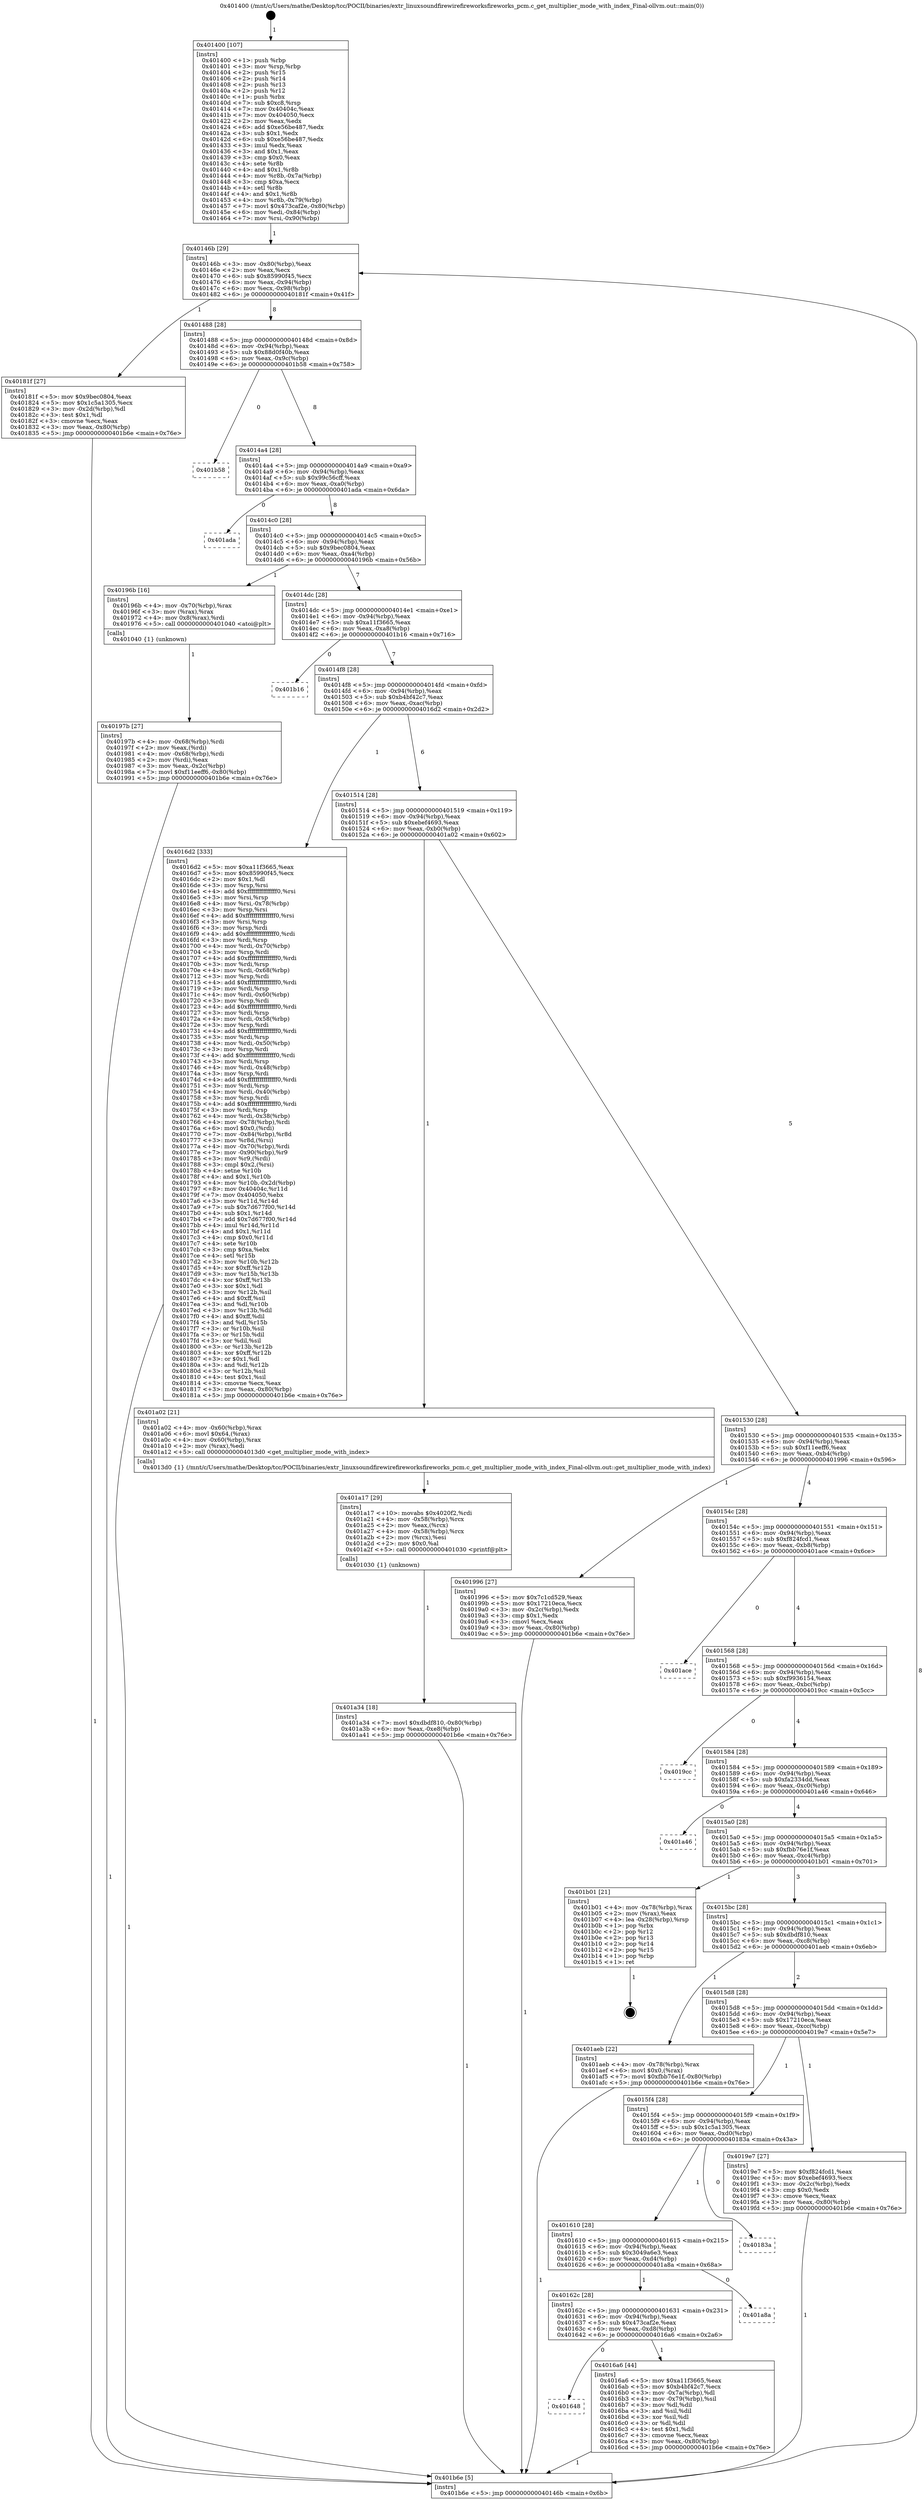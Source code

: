 digraph "0x401400" {
  label = "0x401400 (/mnt/c/Users/mathe/Desktop/tcc/POCII/binaries/extr_linuxsoundfirewirefireworksfireworks_pcm.c_get_multiplier_mode_with_index_Final-ollvm.out::main(0))"
  labelloc = "t"
  node[shape=record]

  Entry [label="",width=0.3,height=0.3,shape=circle,fillcolor=black,style=filled]
  "0x40146b" [label="{
     0x40146b [29]\l
     | [instrs]\l
     &nbsp;&nbsp;0x40146b \<+3\>: mov -0x80(%rbp),%eax\l
     &nbsp;&nbsp;0x40146e \<+2\>: mov %eax,%ecx\l
     &nbsp;&nbsp;0x401470 \<+6\>: sub $0x85990f45,%ecx\l
     &nbsp;&nbsp;0x401476 \<+6\>: mov %eax,-0x94(%rbp)\l
     &nbsp;&nbsp;0x40147c \<+6\>: mov %ecx,-0x98(%rbp)\l
     &nbsp;&nbsp;0x401482 \<+6\>: je 000000000040181f \<main+0x41f\>\l
  }"]
  "0x40181f" [label="{
     0x40181f [27]\l
     | [instrs]\l
     &nbsp;&nbsp;0x40181f \<+5\>: mov $0x9bec0804,%eax\l
     &nbsp;&nbsp;0x401824 \<+5\>: mov $0x1c5a1305,%ecx\l
     &nbsp;&nbsp;0x401829 \<+3\>: mov -0x2d(%rbp),%dl\l
     &nbsp;&nbsp;0x40182c \<+3\>: test $0x1,%dl\l
     &nbsp;&nbsp;0x40182f \<+3\>: cmovne %ecx,%eax\l
     &nbsp;&nbsp;0x401832 \<+3\>: mov %eax,-0x80(%rbp)\l
     &nbsp;&nbsp;0x401835 \<+5\>: jmp 0000000000401b6e \<main+0x76e\>\l
  }"]
  "0x401488" [label="{
     0x401488 [28]\l
     | [instrs]\l
     &nbsp;&nbsp;0x401488 \<+5\>: jmp 000000000040148d \<main+0x8d\>\l
     &nbsp;&nbsp;0x40148d \<+6\>: mov -0x94(%rbp),%eax\l
     &nbsp;&nbsp;0x401493 \<+5\>: sub $0x88d0f40b,%eax\l
     &nbsp;&nbsp;0x401498 \<+6\>: mov %eax,-0x9c(%rbp)\l
     &nbsp;&nbsp;0x40149e \<+6\>: je 0000000000401b58 \<main+0x758\>\l
  }"]
  Exit [label="",width=0.3,height=0.3,shape=circle,fillcolor=black,style=filled,peripheries=2]
  "0x401b58" [label="{
     0x401b58\l
  }", style=dashed]
  "0x4014a4" [label="{
     0x4014a4 [28]\l
     | [instrs]\l
     &nbsp;&nbsp;0x4014a4 \<+5\>: jmp 00000000004014a9 \<main+0xa9\>\l
     &nbsp;&nbsp;0x4014a9 \<+6\>: mov -0x94(%rbp),%eax\l
     &nbsp;&nbsp;0x4014af \<+5\>: sub $0x99c56cff,%eax\l
     &nbsp;&nbsp;0x4014b4 \<+6\>: mov %eax,-0xa0(%rbp)\l
     &nbsp;&nbsp;0x4014ba \<+6\>: je 0000000000401ada \<main+0x6da\>\l
  }"]
  "0x401a34" [label="{
     0x401a34 [18]\l
     | [instrs]\l
     &nbsp;&nbsp;0x401a34 \<+7\>: movl $0xdbdf810,-0x80(%rbp)\l
     &nbsp;&nbsp;0x401a3b \<+6\>: mov %eax,-0xe8(%rbp)\l
     &nbsp;&nbsp;0x401a41 \<+5\>: jmp 0000000000401b6e \<main+0x76e\>\l
  }"]
  "0x401ada" [label="{
     0x401ada\l
  }", style=dashed]
  "0x4014c0" [label="{
     0x4014c0 [28]\l
     | [instrs]\l
     &nbsp;&nbsp;0x4014c0 \<+5\>: jmp 00000000004014c5 \<main+0xc5\>\l
     &nbsp;&nbsp;0x4014c5 \<+6\>: mov -0x94(%rbp),%eax\l
     &nbsp;&nbsp;0x4014cb \<+5\>: sub $0x9bec0804,%eax\l
     &nbsp;&nbsp;0x4014d0 \<+6\>: mov %eax,-0xa4(%rbp)\l
     &nbsp;&nbsp;0x4014d6 \<+6\>: je 000000000040196b \<main+0x56b\>\l
  }"]
  "0x401a17" [label="{
     0x401a17 [29]\l
     | [instrs]\l
     &nbsp;&nbsp;0x401a17 \<+10\>: movabs $0x4020f2,%rdi\l
     &nbsp;&nbsp;0x401a21 \<+4\>: mov -0x58(%rbp),%rcx\l
     &nbsp;&nbsp;0x401a25 \<+2\>: mov %eax,(%rcx)\l
     &nbsp;&nbsp;0x401a27 \<+4\>: mov -0x58(%rbp),%rcx\l
     &nbsp;&nbsp;0x401a2b \<+2\>: mov (%rcx),%esi\l
     &nbsp;&nbsp;0x401a2d \<+2\>: mov $0x0,%al\l
     &nbsp;&nbsp;0x401a2f \<+5\>: call 0000000000401030 \<printf@plt\>\l
     | [calls]\l
     &nbsp;&nbsp;0x401030 \{1\} (unknown)\l
  }"]
  "0x40196b" [label="{
     0x40196b [16]\l
     | [instrs]\l
     &nbsp;&nbsp;0x40196b \<+4\>: mov -0x70(%rbp),%rax\l
     &nbsp;&nbsp;0x40196f \<+3\>: mov (%rax),%rax\l
     &nbsp;&nbsp;0x401972 \<+4\>: mov 0x8(%rax),%rdi\l
     &nbsp;&nbsp;0x401976 \<+5\>: call 0000000000401040 \<atoi@plt\>\l
     | [calls]\l
     &nbsp;&nbsp;0x401040 \{1\} (unknown)\l
  }"]
  "0x4014dc" [label="{
     0x4014dc [28]\l
     | [instrs]\l
     &nbsp;&nbsp;0x4014dc \<+5\>: jmp 00000000004014e1 \<main+0xe1\>\l
     &nbsp;&nbsp;0x4014e1 \<+6\>: mov -0x94(%rbp),%eax\l
     &nbsp;&nbsp;0x4014e7 \<+5\>: sub $0xa11f3665,%eax\l
     &nbsp;&nbsp;0x4014ec \<+6\>: mov %eax,-0xa8(%rbp)\l
     &nbsp;&nbsp;0x4014f2 \<+6\>: je 0000000000401b16 \<main+0x716\>\l
  }"]
  "0x40197b" [label="{
     0x40197b [27]\l
     | [instrs]\l
     &nbsp;&nbsp;0x40197b \<+4\>: mov -0x68(%rbp),%rdi\l
     &nbsp;&nbsp;0x40197f \<+2\>: mov %eax,(%rdi)\l
     &nbsp;&nbsp;0x401981 \<+4\>: mov -0x68(%rbp),%rdi\l
     &nbsp;&nbsp;0x401985 \<+2\>: mov (%rdi),%eax\l
     &nbsp;&nbsp;0x401987 \<+3\>: mov %eax,-0x2c(%rbp)\l
     &nbsp;&nbsp;0x40198a \<+7\>: movl $0xf11eeff6,-0x80(%rbp)\l
     &nbsp;&nbsp;0x401991 \<+5\>: jmp 0000000000401b6e \<main+0x76e\>\l
  }"]
  "0x401b16" [label="{
     0x401b16\l
  }", style=dashed]
  "0x4014f8" [label="{
     0x4014f8 [28]\l
     | [instrs]\l
     &nbsp;&nbsp;0x4014f8 \<+5\>: jmp 00000000004014fd \<main+0xfd\>\l
     &nbsp;&nbsp;0x4014fd \<+6\>: mov -0x94(%rbp),%eax\l
     &nbsp;&nbsp;0x401503 \<+5\>: sub $0xb4bf42c7,%eax\l
     &nbsp;&nbsp;0x401508 \<+6\>: mov %eax,-0xac(%rbp)\l
     &nbsp;&nbsp;0x40150e \<+6\>: je 00000000004016d2 \<main+0x2d2\>\l
  }"]
  "0x401400" [label="{
     0x401400 [107]\l
     | [instrs]\l
     &nbsp;&nbsp;0x401400 \<+1\>: push %rbp\l
     &nbsp;&nbsp;0x401401 \<+3\>: mov %rsp,%rbp\l
     &nbsp;&nbsp;0x401404 \<+2\>: push %r15\l
     &nbsp;&nbsp;0x401406 \<+2\>: push %r14\l
     &nbsp;&nbsp;0x401408 \<+2\>: push %r13\l
     &nbsp;&nbsp;0x40140a \<+2\>: push %r12\l
     &nbsp;&nbsp;0x40140c \<+1\>: push %rbx\l
     &nbsp;&nbsp;0x40140d \<+7\>: sub $0xc8,%rsp\l
     &nbsp;&nbsp;0x401414 \<+7\>: mov 0x40404c,%eax\l
     &nbsp;&nbsp;0x40141b \<+7\>: mov 0x404050,%ecx\l
     &nbsp;&nbsp;0x401422 \<+2\>: mov %eax,%edx\l
     &nbsp;&nbsp;0x401424 \<+6\>: add $0xe56be487,%edx\l
     &nbsp;&nbsp;0x40142a \<+3\>: sub $0x1,%edx\l
     &nbsp;&nbsp;0x40142d \<+6\>: sub $0xe56be487,%edx\l
     &nbsp;&nbsp;0x401433 \<+3\>: imul %edx,%eax\l
     &nbsp;&nbsp;0x401436 \<+3\>: and $0x1,%eax\l
     &nbsp;&nbsp;0x401439 \<+3\>: cmp $0x0,%eax\l
     &nbsp;&nbsp;0x40143c \<+4\>: sete %r8b\l
     &nbsp;&nbsp;0x401440 \<+4\>: and $0x1,%r8b\l
     &nbsp;&nbsp;0x401444 \<+4\>: mov %r8b,-0x7a(%rbp)\l
     &nbsp;&nbsp;0x401448 \<+3\>: cmp $0xa,%ecx\l
     &nbsp;&nbsp;0x40144b \<+4\>: setl %r8b\l
     &nbsp;&nbsp;0x40144f \<+4\>: and $0x1,%r8b\l
     &nbsp;&nbsp;0x401453 \<+4\>: mov %r8b,-0x79(%rbp)\l
     &nbsp;&nbsp;0x401457 \<+7\>: movl $0x473caf2e,-0x80(%rbp)\l
     &nbsp;&nbsp;0x40145e \<+6\>: mov %edi,-0x84(%rbp)\l
     &nbsp;&nbsp;0x401464 \<+7\>: mov %rsi,-0x90(%rbp)\l
  }"]
  "0x4016d2" [label="{
     0x4016d2 [333]\l
     | [instrs]\l
     &nbsp;&nbsp;0x4016d2 \<+5\>: mov $0xa11f3665,%eax\l
     &nbsp;&nbsp;0x4016d7 \<+5\>: mov $0x85990f45,%ecx\l
     &nbsp;&nbsp;0x4016dc \<+2\>: mov $0x1,%dl\l
     &nbsp;&nbsp;0x4016de \<+3\>: mov %rsp,%rsi\l
     &nbsp;&nbsp;0x4016e1 \<+4\>: add $0xfffffffffffffff0,%rsi\l
     &nbsp;&nbsp;0x4016e5 \<+3\>: mov %rsi,%rsp\l
     &nbsp;&nbsp;0x4016e8 \<+4\>: mov %rsi,-0x78(%rbp)\l
     &nbsp;&nbsp;0x4016ec \<+3\>: mov %rsp,%rsi\l
     &nbsp;&nbsp;0x4016ef \<+4\>: add $0xfffffffffffffff0,%rsi\l
     &nbsp;&nbsp;0x4016f3 \<+3\>: mov %rsi,%rsp\l
     &nbsp;&nbsp;0x4016f6 \<+3\>: mov %rsp,%rdi\l
     &nbsp;&nbsp;0x4016f9 \<+4\>: add $0xfffffffffffffff0,%rdi\l
     &nbsp;&nbsp;0x4016fd \<+3\>: mov %rdi,%rsp\l
     &nbsp;&nbsp;0x401700 \<+4\>: mov %rdi,-0x70(%rbp)\l
     &nbsp;&nbsp;0x401704 \<+3\>: mov %rsp,%rdi\l
     &nbsp;&nbsp;0x401707 \<+4\>: add $0xfffffffffffffff0,%rdi\l
     &nbsp;&nbsp;0x40170b \<+3\>: mov %rdi,%rsp\l
     &nbsp;&nbsp;0x40170e \<+4\>: mov %rdi,-0x68(%rbp)\l
     &nbsp;&nbsp;0x401712 \<+3\>: mov %rsp,%rdi\l
     &nbsp;&nbsp;0x401715 \<+4\>: add $0xfffffffffffffff0,%rdi\l
     &nbsp;&nbsp;0x401719 \<+3\>: mov %rdi,%rsp\l
     &nbsp;&nbsp;0x40171c \<+4\>: mov %rdi,-0x60(%rbp)\l
     &nbsp;&nbsp;0x401720 \<+3\>: mov %rsp,%rdi\l
     &nbsp;&nbsp;0x401723 \<+4\>: add $0xfffffffffffffff0,%rdi\l
     &nbsp;&nbsp;0x401727 \<+3\>: mov %rdi,%rsp\l
     &nbsp;&nbsp;0x40172a \<+4\>: mov %rdi,-0x58(%rbp)\l
     &nbsp;&nbsp;0x40172e \<+3\>: mov %rsp,%rdi\l
     &nbsp;&nbsp;0x401731 \<+4\>: add $0xfffffffffffffff0,%rdi\l
     &nbsp;&nbsp;0x401735 \<+3\>: mov %rdi,%rsp\l
     &nbsp;&nbsp;0x401738 \<+4\>: mov %rdi,-0x50(%rbp)\l
     &nbsp;&nbsp;0x40173c \<+3\>: mov %rsp,%rdi\l
     &nbsp;&nbsp;0x40173f \<+4\>: add $0xfffffffffffffff0,%rdi\l
     &nbsp;&nbsp;0x401743 \<+3\>: mov %rdi,%rsp\l
     &nbsp;&nbsp;0x401746 \<+4\>: mov %rdi,-0x48(%rbp)\l
     &nbsp;&nbsp;0x40174a \<+3\>: mov %rsp,%rdi\l
     &nbsp;&nbsp;0x40174d \<+4\>: add $0xfffffffffffffff0,%rdi\l
     &nbsp;&nbsp;0x401751 \<+3\>: mov %rdi,%rsp\l
     &nbsp;&nbsp;0x401754 \<+4\>: mov %rdi,-0x40(%rbp)\l
     &nbsp;&nbsp;0x401758 \<+3\>: mov %rsp,%rdi\l
     &nbsp;&nbsp;0x40175b \<+4\>: add $0xfffffffffffffff0,%rdi\l
     &nbsp;&nbsp;0x40175f \<+3\>: mov %rdi,%rsp\l
     &nbsp;&nbsp;0x401762 \<+4\>: mov %rdi,-0x38(%rbp)\l
     &nbsp;&nbsp;0x401766 \<+4\>: mov -0x78(%rbp),%rdi\l
     &nbsp;&nbsp;0x40176a \<+6\>: movl $0x0,(%rdi)\l
     &nbsp;&nbsp;0x401770 \<+7\>: mov -0x84(%rbp),%r8d\l
     &nbsp;&nbsp;0x401777 \<+3\>: mov %r8d,(%rsi)\l
     &nbsp;&nbsp;0x40177a \<+4\>: mov -0x70(%rbp),%rdi\l
     &nbsp;&nbsp;0x40177e \<+7\>: mov -0x90(%rbp),%r9\l
     &nbsp;&nbsp;0x401785 \<+3\>: mov %r9,(%rdi)\l
     &nbsp;&nbsp;0x401788 \<+3\>: cmpl $0x2,(%rsi)\l
     &nbsp;&nbsp;0x40178b \<+4\>: setne %r10b\l
     &nbsp;&nbsp;0x40178f \<+4\>: and $0x1,%r10b\l
     &nbsp;&nbsp;0x401793 \<+4\>: mov %r10b,-0x2d(%rbp)\l
     &nbsp;&nbsp;0x401797 \<+8\>: mov 0x40404c,%r11d\l
     &nbsp;&nbsp;0x40179f \<+7\>: mov 0x404050,%ebx\l
     &nbsp;&nbsp;0x4017a6 \<+3\>: mov %r11d,%r14d\l
     &nbsp;&nbsp;0x4017a9 \<+7\>: sub $0x7d677f00,%r14d\l
     &nbsp;&nbsp;0x4017b0 \<+4\>: sub $0x1,%r14d\l
     &nbsp;&nbsp;0x4017b4 \<+7\>: add $0x7d677f00,%r14d\l
     &nbsp;&nbsp;0x4017bb \<+4\>: imul %r14d,%r11d\l
     &nbsp;&nbsp;0x4017bf \<+4\>: and $0x1,%r11d\l
     &nbsp;&nbsp;0x4017c3 \<+4\>: cmp $0x0,%r11d\l
     &nbsp;&nbsp;0x4017c7 \<+4\>: sete %r10b\l
     &nbsp;&nbsp;0x4017cb \<+3\>: cmp $0xa,%ebx\l
     &nbsp;&nbsp;0x4017ce \<+4\>: setl %r15b\l
     &nbsp;&nbsp;0x4017d2 \<+3\>: mov %r10b,%r12b\l
     &nbsp;&nbsp;0x4017d5 \<+4\>: xor $0xff,%r12b\l
     &nbsp;&nbsp;0x4017d9 \<+3\>: mov %r15b,%r13b\l
     &nbsp;&nbsp;0x4017dc \<+4\>: xor $0xff,%r13b\l
     &nbsp;&nbsp;0x4017e0 \<+3\>: xor $0x1,%dl\l
     &nbsp;&nbsp;0x4017e3 \<+3\>: mov %r12b,%sil\l
     &nbsp;&nbsp;0x4017e6 \<+4\>: and $0xff,%sil\l
     &nbsp;&nbsp;0x4017ea \<+3\>: and %dl,%r10b\l
     &nbsp;&nbsp;0x4017ed \<+3\>: mov %r13b,%dil\l
     &nbsp;&nbsp;0x4017f0 \<+4\>: and $0xff,%dil\l
     &nbsp;&nbsp;0x4017f4 \<+3\>: and %dl,%r15b\l
     &nbsp;&nbsp;0x4017f7 \<+3\>: or %r10b,%sil\l
     &nbsp;&nbsp;0x4017fa \<+3\>: or %r15b,%dil\l
     &nbsp;&nbsp;0x4017fd \<+3\>: xor %dil,%sil\l
     &nbsp;&nbsp;0x401800 \<+3\>: or %r13b,%r12b\l
     &nbsp;&nbsp;0x401803 \<+4\>: xor $0xff,%r12b\l
     &nbsp;&nbsp;0x401807 \<+3\>: or $0x1,%dl\l
     &nbsp;&nbsp;0x40180a \<+3\>: and %dl,%r12b\l
     &nbsp;&nbsp;0x40180d \<+3\>: or %r12b,%sil\l
     &nbsp;&nbsp;0x401810 \<+4\>: test $0x1,%sil\l
     &nbsp;&nbsp;0x401814 \<+3\>: cmovne %ecx,%eax\l
     &nbsp;&nbsp;0x401817 \<+3\>: mov %eax,-0x80(%rbp)\l
     &nbsp;&nbsp;0x40181a \<+5\>: jmp 0000000000401b6e \<main+0x76e\>\l
  }"]
  "0x401514" [label="{
     0x401514 [28]\l
     | [instrs]\l
     &nbsp;&nbsp;0x401514 \<+5\>: jmp 0000000000401519 \<main+0x119\>\l
     &nbsp;&nbsp;0x401519 \<+6\>: mov -0x94(%rbp),%eax\l
     &nbsp;&nbsp;0x40151f \<+5\>: sub $0xebef4693,%eax\l
     &nbsp;&nbsp;0x401524 \<+6\>: mov %eax,-0xb0(%rbp)\l
     &nbsp;&nbsp;0x40152a \<+6\>: je 0000000000401a02 \<main+0x602\>\l
  }"]
  "0x401b6e" [label="{
     0x401b6e [5]\l
     | [instrs]\l
     &nbsp;&nbsp;0x401b6e \<+5\>: jmp 000000000040146b \<main+0x6b\>\l
  }"]
  "0x401a02" [label="{
     0x401a02 [21]\l
     | [instrs]\l
     &nbsp;&nbsp;0x401a02 \<+4\>: mov -0x60(%rbp),%rax\l
     &nbsp;&nbsp;0x401a06 \<+6\>: movl $0x64,(%rax)\l
     &nbsp;&nbsp;0x401a0c \<+4\>: mov -0x60(%rbp),%rax\l
     &nbsp;&nbsp;0x401a10 \<+2\>: mov (%rax),%edi\l
     &nbsp;&nbsp;0x401a12 \<+5\>: call 00000000004013d0 \<get_multiplier_mode_with_index\>\l
     | [calls]\l
     &nbsp;&nbsp;0x4013d0 \{1\} (/mnt/c/Users/mathe/Desktop/tcc/POCII/binaries/extr_linuxsoundfirewirefireworksfireworks_pcm.c_get_multiplier_mode_with_index_Final-ollvm.out::get_multiplier_mode_with_index)\l
  }"]
  "0x401530" [label="{
     0x401530 [28]\l
     | [instrs]\l
     &nbsp;&nbsp;0x401530 \<+5\>: jmp 0000000000401535 \<main+0x135\>\l
     &nbsp;&nbsp;0x401535 \<+6\>: mov -0x94(%rbp),%eax\l
     &nbsp;&nbsp;0x40153b \<+5\>: sub $0xf11eeff6,%eax\l
     &nbsp;&nbsp;0x401540 \<+6\>: mov %eax,-0xb4(%rbp)\l
     &nbsp;&nbsp;0x401546 \<+6\>: je 0000000000401996 \<main+0x596\>\l
  }"]
  "0x401648" [label="{
     0x401648\l
  }", style=dashed]
  "0x401996" [label="{
     0x401996 [27]\l
     | [instrs]\l
     &nbsp;&nbsp;0x401996 \<+5\>: mov $0x7c1cd529,%eax\l
     &nbsp;&nbsp;0x40199b \<+5\>: mov $0x17210eca,%ecx\l
     &nbsp;&nbsp;0x4019a0 \<+3\>: mov -0x2c(%rbp),%edx\l
     &nbsp;&nbsp;0x4019a3 \<+3\>: cmp $0x1,%edx\l
     &nbsp;&nbsp;0x4019a6 \<+3\>: cmovl %ecx,%eax\l
     &nbsp;&nbsp;0x4019a9 \<+3\>: mov %eax,-0x80(%rbp)\l
     &nbsp;&nbsp;0x4019ac \<+5\>: jmp 0000000000401b6e \<main+0x76e\>\l
  }"]
  "0x40154c" [label="{
     0x40154c [28]\l
     | [instrs]\l
     &nbsp;&nbsp;0x40154c \<+5\>: jmp 0000000000401551 \<main+0x151\>\l
     &nbsp;&nbsp;0x401551 \<+6\>: mov -0x94(%rbp),%eax\l
     &nbsp;&nbsp;0x401557 \<+5\>: sub $0xf824fcd1,%eax\l
     &nbsp;&nbsp;0x40155c \<+6\>: mov %eax,-0xb8(%rbp)\l
     &nbsp;&nbsp;0x401562 \<+6\>: je 0000000000401ace \<main+0x6ce\>\l
  }"]
  "0x4016a6" [label="{
     0x4016a6 [44]\l
     | [instrs]\l
     &nbsp;&nbsp;0x4016a6 \<+5\>: mov $0xa11f3665,%eax\l
     &nbsp;&nbsp;0x4016ab \<+5\>: mov $0xb4bf42c7,%ecx\l
     &nbsp;&nbsp;0x4016b0 \<+3\>: mov -0x7a(%rbp),%dl\l
     &nbsp;&nbsp;0x4016b3 \<+4\>: mov -0x79(%rbp),%sil\l
     &nbsp;&nbsp;0x4016b7 \<+3\>: mov %dl,%dil\l
     &nbsp;&nbsp;0x4016ba \<+3\>: and %sil,%dil\l
     &nbsp;&nbsp;0x4016bd \<+3\>: xor %sil,%dl\l
     &nbsp;&nbsp;0x4016c0 \<+3\>: or %dl,%dil\l
     &nbsp;&nbsp;0x4016c3 \<+4\>: test $0x1,%dil\l
     &nbsp;&nbsp;0x4016c7 \<+3\>: cmovne %ecx,%eax\l
     &nbsp;&nbsp;0x4016ca \<+3\>: mov %eax,-0x80(%rbp)\l
     &nbsp;&nbsp;0x4016cd \<+5\>: jmp 0000000000401b6e \<main+0x76e\>\l
  }"]
  "0x401ace" [label="{
     0x401ace\l
  }", style=dashed]
  "0x401568" [label="{
     0x401568 [28]\l
     | [instrs]\l
     &nbsp;&nbsp;0x401568 \<+5\>: jmp 000000000040156d \<main+0x16d\>\l
     &nbsp;&nbsp;0x40156d \<+6\>: mov -0x94(%rbp),%eax\l
     &nbsp;&nbsp;0x401573 \<+5\>: sub $0xf9936154,%eax\l
     &nbsp;&nbsp;0x401578 \<+6\>: mov %eax,-0xbc(%rbp)\l
     &nbsp;&nbsp;0x40157e \<+6\>: je 00000000004019cc \<main+0x5cc\>\l
  }"]
  "0x40162c" [label="{
     0x40162c [28]\l
     | [instrs]\l
     &nbsp;&nbsp;0x40162c \<+5\>: jmp 0000000000401631 \<main+0x231\>\l
     &nbsp;&nbsp;0x401631 \<+6\>: mov -0x94(%rbp),%eax\l
     &nbsp;&nbsp;0x401637 \<+5\>: sub $0x473caf2e,%eax\l
     &nbsp;&nbsp;0x40163c \<+6\>: mov %eax,-0xd8(%rbp)\l
     &nbsp;&nbsp;0x401642 \<+6\>: je 00000000004016a6 \<main+0x2a6\>\l
  }"]
  "0x4019cc" [label="{
     0x4019cc\l
  }", style=dashed]
  "0x401584" [label="{
     0x401584 [28]\l
     | [instrs]\l
     &nbsp;&nbsp;0x401584 \<+5\>: jmp 0000000000401589 \<main+0x189\>\l
     &nbsp;&nbsp;0x401589 \<+6\>: mov -0x94(%rbp),%eax\l
     &nbsp;&nbsp;0x40158f \<+5\>: sub $0xfa2334dd,%eax\l
     &nbsp;&nbsp;0x401594 \<+6\>: mov %eax,-0xc0(%rbp)\l
     &nbsp;&nbsp;0x40159a \<+6\>: je 0000000000401a46 \<main+0x646\>\l
  }"]
  "0x401a8a" [label="{
     0x401a8a\l
  }", style=dashed]
  "0x401a46" [label="{
     0x401a46\l
  }", style=dashed]
  "0x4015a0" [label="{
     0x4015a0 [28]\l
     | [instrs]\l
     &nbsp;&nbsp;0x4015a0 \<+5\>: jmp 00000000004015a5 \<main+0x1a5\>\l
     &nbsp;&nbsp;0x4015a5 \<+6\>: mov -0x94(%rbp),%eax\l
     &nbsp;&nbsp;0x4015ab \<+5\>: sub $0xfbb76e1f,%eax\l
     &nbsp;&nbsp;0x4015b0 \<+6\>: mov %eax,-0xc4(%rbp)\l
     &nbsp;&nbsp;0x4015b6 \<+6\>: je 0000000000401b01 \<main+0x701\>\l
  }"]
  "0x401610" [label="{
     0x401610 [28]\l
     | [instrs]\l
     &nbsp;&nbsp;0x401610 \<+5\>: jmp 0000000000401615 \<main+0x215\>\l
     &nbsp;&nbsp;0x401615 \<+6\>: mov -0x94(%rbp),%eax\l
     &nbsp;&nbsp;0x40161b \<+5\>: sub $0x3049a6e3,%eax\l
     &nbsp;&nbsp;0x401620 \<+6\>: mov %eax,-0xd4(%rbp)\l
     &nbsp;&nbsp;0x401626 \<+6\>: je 0000000000401a8a \<main+0x68a\>\l
  }"]
  "0x401b01" [label="{
     0x401b01 [21]\l
     | [instrs]\l
     &nbsp;&nbsp;0x401b01 \<+4\>: mov -0x78(%rbp),%rax\l
     &nbsp;&nbsp;0x401b05 \<+2\>: mov (%rax),%eax\l
     &nbsp;&nbsp;0x401b07 \<+4\>: lea -0x28(%rbp),%rsp\l
     &nbsp;&nbsp;0x401b0b \<+1\>: pop %rbx\l
     &nbsp;&nbsp;0x401b0c \<+2\>: pop %r12\l
     &nbsp;&nbsp;0x401b0e \<+2\>: pop %r13\l
     &nbsp;&nbsp;0x401b10 \<+2\>: pop %r14\l
     &nbsp;&nbsp;0x401b12 \<+2\>: pop %r15\l
     &nbsp;&nbsp;0x401b14 \<+1\>: pop %rbp\l
     &nbsp;&nbsp;0x401b15 \<+1\>: ret\l
  }"]
  "0x4015bc" [label="{
     0x4015bc [28]\l
     | [instrs]\l
     &nbsp;&nbsp;0x4015bc \<+5\>: jmp 00000000004015c1 \<main+0x1c1\>\l
     &nbsp;&nbsp;0x4015c1 \<+6\>: mov -0x94(%rbp),%eax\l
     &nbsp;&nbsp;0x4015c7 \<+5\>: sub $0xdbdf810,%eax\l
     &nbsp;&nbsp;0x4015cc \<+6\>: mov %eax,-0xc8(%rbp)\l
     &nbsp;&nbsp;0x4015d2 \<+6\>: je 0000000000401aeb \<main+0x6eb\>\l
  }"]
  "0x40183a" [label="{
     0x40183a\l
  }", style=dashed]
  "0x401aeb" [label="{
     0x401aeb [22]\l
     | [instrs]\l
     &nbsp;&nbsp;0x401aeb \<+4\>: mov -0x78(%rbp),%rax\l
     &nbsp;&nbsp;0x401aef \<+6\>: movl $0x0,(%rax)\l
     &nbsp;&nbsp;0x401af5 \<+7\>: movl $0xfbb76e1f,-0x80(%rbp)\l
     &nbsp;&nbsp;0x401afc \<+5\>: jmp 0000000000401b6e \<main+0x76e\>\l
  }"]
  "0x4015d8" [label="{
     0x4015d8 [28]\l
     | [instrs]\l
     &nbsp;&nbsp;0x4015d8 \<+5\>: jmp 00000000004015dd \<main+0x1dd\>\l
     &nbsp;&nbsp;0x4015dd \<+6\>: mov -0x94(%rbp),%eax\l
     &nbsp;&nbsp;0x4015e3 \<+5\>: sub $0x17210eca,%eax\l
     &nbsp;&nbsp;0x4015e8 \<+6\>: mov %eax,-0xcc(%rbp)\l
     &nbsp;&nbsp;0x4015ee \<+6\>: je 00000000004019e7 \<main+0x5e7\>\l
  }"]
  "0x4015f4" [label="{
     0x4015f4 [28]\l
     | [instrs]\l
     &nbsp;&nbsp;0x4015f4 \<+5\>: jmp 00000000004015f9 \<main+0x1f9\>\l
     &nbsp;&nbsp;0x4015f9 \<+6\>: mov -0x94(%rbp),%eax\l
     &nbsp;&nbsp;0x4015ff \<+5\>: sub $0x1c5a1305,%eax\l
     &nbsp;&nbsp;0x401604 \<+6\>: mov %eax,-0xd0(%rbp)\l
     &nbsp;&nbsp;0x40160a \<+6\>: je 000000000040183a \<main+0x43a\>\l
  }"]
  "0x4019e7" [label="{
     0x4019e7 [27]\l
     | [instrs]\l
     &nbsp;&nbsp;0x4019e7 \<+5\>: mov $0xf824fcd1,%eax\l
     &nbsp;&nbsp;0x4019ec \<+5\>: mov $0xebef4693,%ecx\l
     &nbsp;&nbsp;0x4019f1 \<+3\>: mov -0x2c(%rbp),%edx\l
     &nbsp;&nbsp;0x4019f4 \<+3\>: cmp $0x0,%edx\l
     &nbsp;&nbsp;0x4019f7 \<+3\>: cmove %ecx,%eax\l
     &nbsp;&nbsp;0x4019fa \<+3\>: mov %eax,-0x80(%rbp)\l
     &nbsp;&nbsp;0x4019fd \<+5\>: jmp 0000000000401b6e \<main+0x76e\>\l
  }"]
  Entry -> "0x401400" [label=" 1"]
  "0x40146b" -> "0x40181f" [label=" 1"]
  "0x40146b" -> "0x401488" [label=" 8"]
  "0x401b01" -> Exit [label=" 1"]
  "0x401488" -> "0x401b58" [label=" 0"]
  "0x401488" -> "0x4014a4" [label=" 8"]
  "0x401aeb" -> "0x401b6e" [label=" 1"]
  "0x4014a4" -> "0x401ada" [label=" 0"]
  "0x4014a4" -> "0x4014c0" [label=" 8"]
  "0x401a34" -> "0x401b6e" [label=" 1"]
  "0x4014c0" -> "0x40196b" [label=" 1"]
  "0x4014c0" -> "0x4014dc" [label=" 7"]
  "0x401a17" -> "0x401a34" [label=" 1"]
  "0x4014dc" -> "0x401b16" [label=" 0"]
  "0x4014dc" -> "0x4014f8" [label=" 7"]
  "0x401a02" -> "0x401a17" [label=" 1"]
  "0x4014f8" -> "0x4016d2" [label=" 1"]
  "0x4014f8" -> "0x401514" [label=" 6"]
  "0x401996" -> "0x401b6e" [label=" 1"]
  "0x401514" -> "0x401a02" [label=" 1"]
  "0x401514" -> "0x401530" [label=" 5"]
  "0x40197b" -> "0x401b6e" [label=" 1"]
  "0x401530" -> "0x401996" [label=" 1"]
  "0x401530" -> "0x40154c" [label=" 4"]
  "0x40196b" -> "0x40197b" [label=" 1"]
  "0x40154c" -> "0x401ace" [label=" 0"]
  "0x40154c" -> "0x401568" [label=" 4"]
  "0x40181f" -> "0x401b6e" [label=" 1"]
  "0x401568" -> "0x4019cc" [label=" 0"]
  "0x401568" -> "0x401584" [label=" 4"]
  "0x4019e7" -> "0x401b6e" [label=" 1"]
  "0x401584" -> "0x401a46" [label=" 0"]
  "0x401584" -> "0x4015a0" [label=" 4"]
  "0x401b6e" -> "0x40146b" [label=" 8"]
  "0x4015a0" -> "0x401b01" [label=" 1"]
  "0x4015a0" -> "0x4015bc" [label=" 3"]
  "0x4016a6" -> "0x401b6e" [label=" 1"]
  "0x4015bc" -> "0x401aeb" [label=" 1"]
  "0x4015bc" -> "0x4015d8" [label=" 2"]
  "0x40162c" -> "0x401648" [label=" 0"]
  "0x4015d8" -> "0x4019e7" [label=" 1"]
  "0x4015d8" -> "0x4015f4" [label=" 1"]
  "0x40162c" -> "0x4016a6" [label=" 1"]
  "0x4015f4" -> "0x40183a" [label=" 0"]
  "0x4015f4" -> "0x401610" [label=" 1"]
  "0x401400" -> "0x40146b" [label=" 1"]
  "0x401610" -> "0x401a8a" [label=" 0"]
  "0x401610" -> "0x40162c" [label=" 1"]
  "0x4016d2" -> "0x401b6e" [label=" 1"]
}
